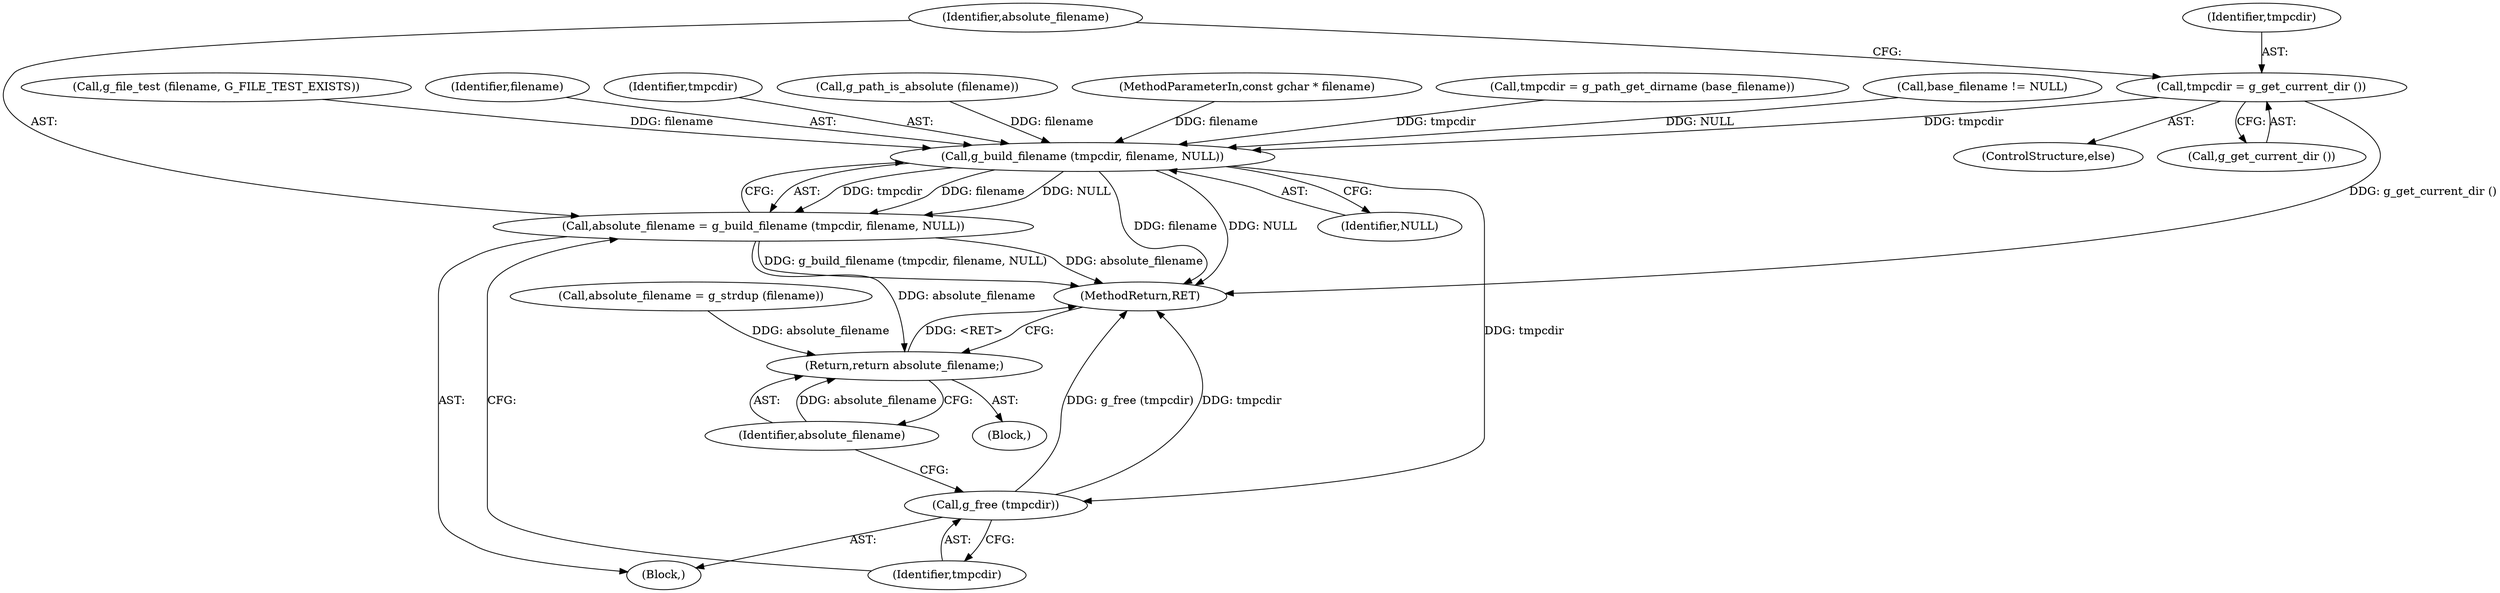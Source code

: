 digraph "0_librsvg_f9d69eadd2b16b00d1a1f9f286122123f8e547dd@pointer" {
"1000145" [label="(Call,tmpcdir = g_get_current_dir ())"];
"1000150" [label="(Call,g_build_filename (tmpcdir, filename, NULL))"];
"1000148" [label="(Call,absolute_filename = g_build_filename (tmpcdir, filename, NULL))"];
"1000156" [label="(Return,return absolute_filename;)"];
"1000154" [label="(Call,g_free (tmpcdir))"];
"1000151" [label="(Identifier,tmpcdir)"];
"1000155" [label="(Identifier,tmpcdir)"];
"1000157" [label="(Identifier,absolute_filename)"];
"1000110" [label="(Call,g_path_is_absolute (filename))"];
"1000113" [label="(Call,absolute_filename = g_strdup (filename))"];
"1000156" [label="(Return,return absolute_filename;)"];
"1000101" [label="(MethodParameterIn,const gchar * filename)"];
"1000118" [label="(Block,)"];
"1000148" [label="(Call,absolute_filename = g_build_filename (tmpcdir, filename, NULL))"];
"1000135" [label="(Call,tmpcdir = g_path_get_dirname (base_filename))"];
"1000147" [label="(Call,g_get_current_dir ())"];
"1000146" [label="(Identifier,tmpcdir)"];
"1000153" [label="(Identifier,NULL)"];
"1000131" [label="(Call,base_filename != NULL)"];
"1000107" [label="(Call,g_file_test (filename, G_FILE_TEST_EXISTS))"];
"1000103" [label="(Block,)"];
"1000149" [label="(Identifier,absolute_filename)"];
"1000154" [label="(Call,g_free (tmpcdir))"];
"1000152" [label="(Identifier,filename)"];
"1000145" [label="(Call,tmpcdir = g_get_current_dir ())"];
"1000150" [label="(Call,g_build_filename (tmpcdir, filename, NULL))"];
"1000158" [label="(MethodReturn,RET)"];
"1000144" [label="(ControlStructure,else)"];
"1000145" -> "1000144"  [label="AST: "];
"1000145" -> "1000147"  [label="CFG: "];
"1000146" -> "1000145"  [label="AST: "];
"1000147" -> "1000145"  [label="AST: "];
"1000149" -> "1000145"  [label="CFG: "];
"1000145" -> "1000158"  [label="DDG: g_get_current_dir ()"];
"1000145" -> "1000150"  [label="DDG: tmpcdir"];
"1000150" -> "1000148"  [label="AST: "];
"1000150" -> "1000153"  [label="CFG: "];
"1000151" -> "1000150"  [label="AST: "];
"1000152" -> "1000150"  [label="AST: "];
"1000153" -> "1000150"  [label="AST: "];
"1000148" -> "1000150"  [label="CFG: "];
"1000150" -> "1000158"  [label="DDG: filename"];
"1000150" -> "1000158"  [label="DDG: NULL"];
"1000150" -> "1000148"  [label="DDG: tmpcdir"];
"1000150" -> "1000148"  [label="DDG: filename"];
"1000150" -> "1000148"  [label="DDG: NULL"];
"1000135" -> "1000150"  [label="DDG: tmpcdir"];
"1000107" -> "1000150"  [label="DDG: filename"];
"1000110" -> "1000150"  [label="DDG: filename"];
"1000101" -> "1000150"  [label="DDG: filename"];
"1000131" -> "1000150"  [label="DDG: NULL"];
"1000150" -> "1000154"  [label="DDG: tmpcdir"];
"1000148" -> "1000118"  [label="AST: "];
"1000149" -> "1000148"  [label="AST: "];
"1000155" -> "1000148"  [label="CFG: "];
"1000148" -> "1000158"  [label="DDG: g_build_filename (tmpcdir, filename, NULL)"];
"1000148" -> "1000158"  [label="DDG: absolute_filename"];
"1000148" -> "1000156"  [label="DDG: absolute_filename"];
"1000156" -> "1000103"  [label="AST: "];
"1000156" -> "1000157"  [label="CFG: "];
"1000157" -> "1000156"  [label="AST: "];
"1000158" -> "1000156"  [label="CFG: "];
"1000156" -> "1000158"  [label="DDG: <RET>"];
"1000157" -> "1000156"  [label="DDG: absolute_filename"];
"1000113" -> "1000156"  [label="DDG: absolute_filename"];
"1000154" -> "1000118"  [label="AST: "];
"1000154" -> "1000155"  [label="CFG: "];
"1000155" -> "1000154"  [label="AST: "];
"1000157" -> "1000154"  [label="CFG: "];
"1000154" -> "1000158"  [label="DDG: tmpcdir"];
"1000154" -> "1000158"  [label="DDG: g_free (tmpcdir)"];
}
